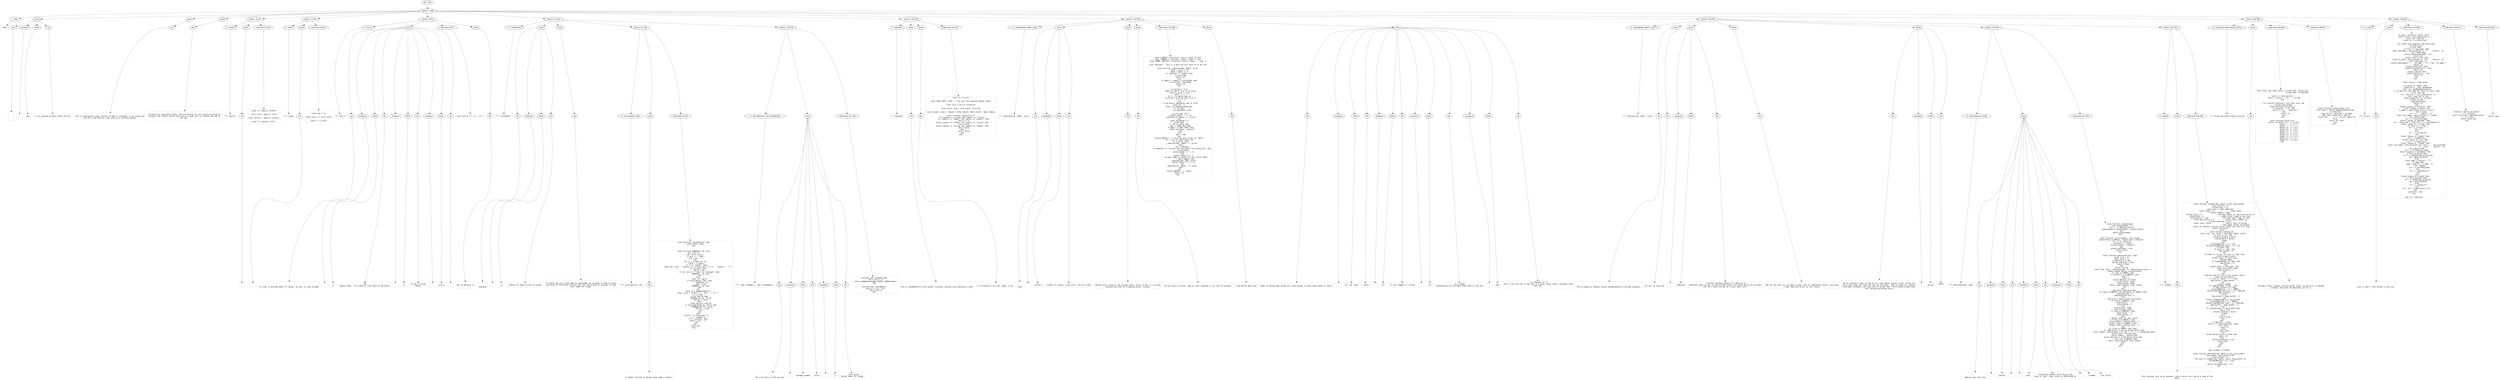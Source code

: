 digraph lpegNode {

node [fontname=Helvetica]
edge [style=dashed]

doc_0 [label="doc - 624"]


doc_0 -> { section_1}
{rank=same; section_1}

section_1 [label="section: 1-508"]


// END RANK doc_0

section_1 -> { header_2 prose_3 prose_4 prose_5 section_6 section_7 section_8 section_9 section_10 section_11 section_12 section_13 section_14}
{rank=same; header_2 prose_3 prose_4 prose_5 section_6 section_7 section_8 section_9 section_10 section_11 section_12 section_13 section_14}

header_2 [label="1 : Repr"]

prose_3 [label="prose"]

prose_4 [label="prose"]

prose_5 [label="prose"]

section_6 [label="section: 14-26"]

section_7 [label="section: 27-38"]

section_8 [label="section: 39-51"]

section_9 [label="section: 52-118"]

section_10 [label="section: 136-169"]

section_11 [label="section: 170-258"]

section_12 [label="section: 259-354"]

section_13 [label="section: 458-508"]

section_14 [label="section: 509-624"]


// END RANK section_1

header_2 -> leaf_15
leaf_15  [color=Gray,shape=rectangle,fontname=Inconsolata,label="* Repr"]
// END RANK header_2

prose_3 -> { raw_16 prespace_17 literal_18 raw_19}
{rank=same; raw_16 prespace_17 literal_18 raw_19}

raw_16 [label="raw"]

prespace_17 [label="prespace"]

literal_18 [label="literal"]

raw_19 [label="raw"]


// END RANK prose_3

raw_16 -> leaf_20
leaf_20  [color=Gray,shape=rectangle,fontname=Inconsolata,label="


 "]
// END RANK raw_16

prespace_17 -> leaf_21
leaf_21  [color=Gray,shape=rectangle,fontname=Inconsolata,label=" "]
// END RANK prespace_17

literal_18 -> leaf_22
leaf_22  [color=Gray,shape=rectangle,fontname=Inconsolata,label="repr"]
// END RANK literal_18

raw_19 -> leaf_23
leaf_23  [color=Gray,shape=rectangle,fontname=Inconsolata,label=" is our general-purpose pretty-printer.
"]
// END RANK raw_19

prose_4 -> { raw_24}
{rank=same; raw_24}

raw_24 [label="raw"]


// END RANK prose_4

raw_24 -> leaf_25
leaf_25  [color=Gray,shape=rectangle,fontname=Inconsolata,label="
This is undergoing a huge refactor to make it iterable, so it yields one
line at a time and won't get hung up on enormous tables.
"]
// END RANK raw_24

prose_5 -> { raw_26}
{rank=same; raw_26}

raw_26 [label="raw"]


// END RANK prose_5

raw_26 -> leaf_27
leaf_27  [color=Gray,shape=rectangle,fontname=Inconsolata,label="
Currently we yield most things, and are working our way toward providing an
iterator that itself returns one line at a time until it reaches the end of
the repr.

"]
// END RANK raw_26

section_6 -> { header_28 prose_29 codeblock_30}
{rank=same; header_28 prose_29 codeblock_30}

header_28 [label="4 : imports"]

prose_29 [label="prose"]

codeblock_30 [label="code block 16-24"]


// END RANK section_6

header_28 -> leaf_31
leaf_31  [color=Gray,shape=rectangle,fontname=Inconsolata,label="**** imports"]
// END RANK header_28

prose_29 -> { raw_32}
{rank=same; raw_32}

raw_32 [label="raw"]


// END RANK prose_29

raw_32 -> leaf_33
leaf_33  [color=Gray,shape=rectangle,fontname=Inconsolata,label="
"]
// END RANK raw_32

codeblock_30 -> leaf_34
leaf_34  [color=Gray,shape=rectangle,fontname=Inconsolata,label="local a = require \"anterm\"

local core = require \"core\"

local reflect = require \"reflect\"

local C = require \"color\""]
// END RANK codeblock_30

section_7 -> { header_35 prose_36 codeblock_37}
{rank=same; header_35 prose_36 codeblock_37}

header_35 [label="4 : setup"]

prose_36 [label="prose"]

codeblock_37 [label="code block 29-36"]


// END RANK section_7

header_35 -> leaf_38
leaf_38  [color=Gray,shape=rectangle,fontname=Inconsolata,label="**** setup"]
// END RANK header_35

prose_36 -> { raw_39}
{rank=same; raw_39}

raw_39 [label="raw"]


// END RANK prose_36

raw_39 -> leaf_40
leaf_40  [color=Gray,shape=rectangle,fontname=Inconsolata,label="
"]
// END RANK raw_39

codeblock_37 -> leaf_41
leaf_41  [color=Gray,shape=rectangle,fontname=Inconsolata,label="
local repr = {}

local hints = C.color.hints

local c = C.color"]
// END RANK codeblock_37

section_8 -> { header_42 prose_43 codeblock_44 prose_45}
{rank=same; header_42 prose_43 codeblock_44 prose_45}

header_42 [label="3 : anti_G"]

prose_43 [label="prose"]

codeblock_44 [label="code block 45-47"]

prose_45 [label="prose"]


// END RANK section_8

header_42 -> leaf_46
leaf_46  [color=Gray,shape=rectangle,fontname=Inconsolata,label="*** anti_G"]
// END RANK header_42

prose_43 -> { raw_47 prespace_48 literal_49 raw_50 prespace_51 literal_52 raw_53 prespace_54 literal_55 raw_56}
{rank=same; raw_47 prespace_48 literal_49 raw_50 prespace_51 literal_52 raw_53 prespace_54 literal_55 raw_56}

raw_47 [label="raw"]

prespace_48 [label="prespace"]

literal_49 [label="literal"]

raw_50 [label="raw"]

prespace_51 [label="prespace"]

literal_52 [label="literal"]

raw_53 [label="raw"]

prespace_54 [label="prespace"]

literal_55 [label="literal"]

raw_56 [label="raw"]


// END RANK prose_43

raw_47 -> leaf_57
leaf_57  [color=Gray,shape=rectangle,fontname=Inconsolata,label="

In order to provide names for values, we want to trawl through"]
// END RANK raw_47

prespace_48 -> leaf_58
leaf_58  [color=Gray,shape=rectangle,fontname=Inconsolata,label=" "]
// END RANK prespace_48

literal_49 -> leaf_59
leaf_59  [color=Gray,shape=rectangle,fontname=Inconsolata,label="_G"]
// END RANK literal_49

raw_50 -> leaf_60
leaf_60  [color=Gray,shape=rectangle,fontname=Inconsolata,label=" and
acquire them.  This table is from value to key where"]
// END RANK raw_50

prespace_51 -> leaf_61
leaf_61  [color=Gray,shape=rectangle,fontname=Inconsolata,label=" "]
// END RANK prespace_51

literal_52 -> leaf_62
leaf_62  [color=Gray,shape=rectangle,fontname=Inconsolata,label="_G"]
// END RANK literal_52

raw_53 -> leaf_63
leaf_63  [color=Gray,shape=rectangle,fontname=Inconsolata,label=" is key to value,
hence,"]
// END RANK raw_53

prespace_54 -> leaf_64
leaf_64  [color=Gray,shape=rectangle,fontname=Inconsolata,label=" "]
// END RANK prespace_54

literal_55 -> leaf_65
leaf_65  [color=Gray,shape=rectangle,fontname=Inconsolata,label="anti_G"]
// END RANK literal_55

raw_56 -> leaf_66
leaf_66  [color=Gray,shape=rectangle,fontname=Inconsolata,label=".
"]
// END RANK raw_56

codeblock_44 -> leaf_67
leaf_67  [color=Gray,shape=rectangle,fontname=Inconsolata,label="local anti_G = { _G = \"_G\" }"]
// END RANK codeblock_44

prose_45 -> { raw_68}
{rank=same; raw_68}

raw_68 [label="raw"]


// END RANK prose_45

raw_68 -> leaf_69
leaf_69  [color=Gray,shape=rectangle,fontname=Inconsolata,label="
Now to populate it:

"]
// END RANK raw_68

section_9 -> { header_70 prose_71 prose_72 section_73 section_74}
{rank=same; header_70 prose_71 prose_72 section_73 section_74}

header_70 [label="3 : C.allNames()"]

prose_71 [label="prose"]

prose_72 [label="prose"]

section_73 [label="section: 61-118"]

section_74 [label="section: 119-135"]


// END RANK section_9

header_70 -> leaf_75
leaf_75  [color=Gray,shape=rectangle,fontname=Inconsolata,label="*** C.allNames()"]
// END RANK header_70

prose_71 -> { raw_76 prespace_77 literal_78 raw_79}
{rank=same; raw_76 prespace_77 literal_78 raw_79}

raw_76 [label="raw"]

prespace_77 [label="prespace"]

literal_78 [label="literal"]

raw_79 [label="raw"]


// END RANK prose_71

raw_76 -> leaf_80
leaf_80  [color=Gray,shape=rectangle,fontname=Inconsolata,label="

Ransacks"]
// END RANK raw_76

prespace_77 -> leaf_81
leaf_81  [color=Gray,shape=rectangle,fontname=Inconsolata,label=" "]
// END RANK prespace_77

literal_78 -> leaf_82
leaf_82  [color=Gray,shape=rectangle,fontname=Inconsolata,label="_G"]
// END RANK literal_78

raw_79 -> leaf_83
leaf_83  [color=Gray,shape=rectangle,fontname=Inconsolata,label=" looking for names to put on things.
"]
// END RANK raw_79

prose_72 -> { raw_84}
{rank=same; raw_84}

raw_84 [label="raw"]


// END RANK prose_72

raw_84 -> leaf_85
leaf_85  [color=Gray,shape=rectangle,fontname=Inconsolata,label="
To really dig out a good name for metatables we're going to need to write
some kind of reflection function that will dig around in upvalues to find
local names for things.

"]
// END RANK raw_84

section_73 -> { header_86 prose_87 codeblock_88}
{rank=same; header_86 prose_87 codeblock_88}

header_86 [label="4 : tie_break(old, new)"]

prose_87 [label="prose"]

codeblock_88 [label="code block 65-116"]


// END RANK section_73

header_86 -> leaf_89
leaf_89  [color=Gray,shape=rectangle,fontname=Inconsolata,label="**** tie_break(old, new)"]
// END RANK header_86

prose_87 -> { raw_90}
{rank=same; raw_90}

raw_90 [label="raw"]


// END RANK prose_87

raw_90 -> leaf_91
leaf_91  [color=Gray,shape=rectangle,fontname=Inconsolata,label="

A helper function to decide which name is better.
"]
// END RANK raw_90

codeblock_88 -> leaf_92
leaf_92  [color=Gray,shape=rectangle,fontname=Inconsolata,label="local function tie_break(old, new)
   return #old > #new
end


local function addName(t, aG, pre)
   pre = pre or \"\"
   aG = aG or anti_G
   if pre ~= \"\" then
      pre = pre .. \".\"
   end
   for k, v in pairs(t) do
      local T = type(v)
      if (T == \"table\") then
         local key = pre .. (type(k) == \"string\" and k or \"<\" .. type(k) .. \">\")
         if not aG[v] then
            aG[v] = key
            if not (pre == \"\" and k == \"package\") then
               addName(v, aG, key)
            end
         else
            local kv = aG[v]
            if tie_break(kv, key) then
               -- quadradic lol
               aG[v] = key
               addName(v, aG, key)
            end
         end
         local _M = getmetatable(v)
         local _M_id = _M and \"⟨\" .. key.. \"⟩\" or \"\"
         if _M then
            if not aG[_M] then
               addName(_M, aG, _M_id)
               aG[_M] = _M_id
            else
               local aG_M_id = aG[_M]
               if tie_break(aG_M_id, _M_id) then
                  addName(_M, aG, _M_id)
                  aG[_M] = _M_id
               end
            end
         end
      elseif T == \"function\" or
         T == \"thread\" or
         T == \"userdata\" then
         aG[v] = pre .. k
      end
   end
   return aG
end"]
// END RANK codeblock_88

section_74 -> { header_93 prose_94 codeblock_95}
{rank=same; header_93 prose_94 codeblock_95}

header_93 [label="4 : repr.allNames(), repr.clearNames()"]

prose_94 [label="prose"]

codeblock_95 [label="code block 124-134"]


// END RANK section_74

header_93 -> leaf_96
leaf_96  [color=Gray,shape=rectangle,fontname=Inconsolata,label="**** repr.allNames(), repr.clearNames()"]
// END RANK header_93

prose_94 -> { raw_97 prespace_98 literal_99 raw_100 prespace_101 literal_102 raw_103}
{rank=same; raw_97 prespace_98 literal_99 raw_100 prespace_101 literal_102 raw_103}

raw_97 [label="raw"]

prespace_98 [label="prespace"]

literal_99 [label="literal"]

raw_100 [label="raw"]

prespace_101 [label="prespace"]

literal_102 [label="literal"]

raw_103 [label="raw"]


// END RANK prose_94

raw_97 -> leaf_104
leaf_104  [color=Gray,shape=rectangle,fontname=Inconsolata,label="

The trick here is that we scan"]
// END RANK raw_97

prespace_98 -> leaf_105
leaf_105  [color=Gray,shape=rectangle,fontname=Inconsolata,label=" "]
// END RANK prespace_98

literal_99 -> leaf_106
leaf_106  [color=Gray,shape=rectangle,fontname=Inconsolata,label="package.loaded"]
// END RANK literal_99

raw_100 -> leaf_107
leaf_107  [color=Gray,shape=rectangle,fontname=Inconsolata,label=" after"]
// END RANK raw_100

prespace_101 -> leaf_108
leaf_108  [color=Gray,shape=rectangle,fontname=Inconsolata,label=" "]
// END RANK prespace_101

literal_102 -> leaf_109
leaf_109  [color=Gray,shape=rectangle,fontname=Inconsolata,label="_G"]
// END RANK literal_102

raw_103 -> leaf_110
leaf_110  [color=Gray,shape=rectangle,fontname=Inconsolata,label=", which gives
better names for things.
"]
// END RANK raw_103

codeblock_95 -> leaf_111
leaf_111  [color=Gray,shape=rectangle,fontname=Inconsolata,label="function repr.allNames(tab)
   tab = tab or _G
   return addName(package.loaded, addName(tab))
end

function repr.clearNames()
   anti_G = {_G = \"_G\"}
   return anti_G
end"]
// END RANK codeblock_95

section_10 -> { header_112 prose_113 prose_114 codeblock_115}
{rank=same; header_112 prose_113 prose_114 codeblock_115}

header_112 [label="3 : tabulator"]

prose_113 [label="prose"]

prose_114 [label="prose"]

codeblock_115 [label="code block 144-167"]


// END RANK section_10

header_112 -> leaf_116
leaf_116  [color=Gray,shape=rectangle,fontname=Inconsolata,label="*** tabulator"]
// END RANK header_112

prose_113 -> { raw_117}
{rank=same; raw_117}

raw_117 [label="raw"]


// END RANK prose_113

raw_117 -> leaf_118
leaf_118  [color=Gray,shape=rectangle,fontname=Inconsolata,label="

This is fundamentally [[Tim Caswell's][https://github.com/creationix]] code.
"]
// END RANK raw_117

prose_114 -> { raw_119}
{rank=same; raw_119}

raw_119 [label="raw"]


// END RANK prose_114

raw_119 -> leaf_120
leaf_120  [color=Gray,shape=rectangle,fontname=Inconsolata,label="
I've dressed it up a bit. Okay, a lot.
"]
// END RANK raw_119

codeblock_115 -> leaf_121
leaf_121  [color=Gray,shape=rectangle,fontname=Inconsolata,label="local ts, ts_coro

local SORT_LIMIT = 500  -- This won't be necessary #todo remove

local coro = coro or coroutine

local yield, wrap = coro.yield, coro.wrap

local concat, insert, remove = table.concat, table.insert, table.remove

local function _keysort(a, b)
   if (type(a) == \"string\" and type(b) == \"string\")
      or (type(a) == \"number\" and type(b) == \"number\") then
      return a < b
   elseif type(a) == \"number\" and type(b) == \"string\" then
      return true
   elseif type(a) == \"string\" and type(b) == \"number\" then
      return false
   else
      return false
   end
end"]
// END RANK codeblock_115

section_11 -> { header_122 prose_123 prose_124 prose_125 codeblock_126 prose_127 prose_128}
{rank=same; header_122 prose_123 prose_124 prose_125 codeblock_126 prose_127 prose_128}

header_122 [label="3 : _tabulate(tab, depth, cycle)"]

prose_123 [label="prose"]

prose_124 [label="prose"]

prose_125 [label="prose"]

codeblock_126 [label="code block 179-248"]

prose_127 [label="prose"]

prose_128 [label="prose"]


// END RANK section_11

header_122 -> leaf_129
leaf_129  [color=Gray,shape=rectangle,fontname=Inconsolata,label="*** _tabulate(tab, depth, cycle)"]
// END RANK header_122

prose_123 -> { raw_130 prespace_131 literal_132 raw_133}
{rank=same; raw_130 prespace_131 literal_132 raw_133}

raw_130 [label="raw"]

prespace_131 [label="prespace"]

literal_132 [label="literal"]

raw_133 [label="raw"]


// END RANK prose_123

raw_130 -> leaf_134
leaf_134  [color=Gray,shape=rectangle,fontname=Inconsolata,label="

This"]
// END RANK raw_130

prespace_131 -> leaf_135
leaf_135  [color=Gray,shape=rectangle,fontname=Inconsolata,label=" "]
// END RANK prespace_131

literal_132 -> leaf_136
leaf_136  [color=Gray,shape=rectangle,fontname=Inconsolata,label="yield()s"]
// END RANK literal_132

raw_133 -> leaf_137
leaf_137  [color=Gray,shape=rectangle,fontname=Inconsolata,label=" pieces of a table, recursively, one at a time.
"]
// END RANK raw_133

prose_124 -> { raw_138}
{rank=same; raw_138}

raw_138 [label="raw"]


// END RANK prose_124

raw_138 -> leaf_139
leaf_139  [color=Gray,shape=rectangle,fontname=Inconsolata,label="
Second return value is the printed width, third, if any, is a string
representing what we're opening and/or closing.
"]
// END RANK raw_138

prose_125 -> { raw_140}
{rank=same; raw_140}

raw_140 [label="raw"]


// END RANK prose_125

raw_140 -> leaf_141
leaf_141  [color=Gray,shape=rectangle,fontname=Inconsolata,label="
At this point it works, time to start breaking it out into an iterator.
"]
// END RANK raw_140

codeblock_126 -> leaf_142
leaf_142  [color=Gray,shape=rectangle,fontname=Inconsolata,label="local O_BRACE = function() return c.base \"{\" end
local C_BRACE = function() return c.base \"}\" end
local COMMA, COM_LEN = function() return c.base \", \" end, 2

local tabulate -- this is a mess but will have to do for now

local function _tabulate(tab, depth, cycle)
   cycle = cycle or {}
   depth = depth or 0
   if type(tab) ~= \"table\" then
      ts_coro(tab)
      return nil
   end
   if depth > C.depth or cycle[tab] then
      ts_coro(tab, \"tab_name\")
      return nil
   end

   cycle[tab] = true
   -- Check to see if this is an array
   local is_array = true
   local i = 1
   for k,_ in pairs(tab) do
      is_array = is_array and (k == i)
      i = i + 1
   end
   -- if we have a metatable, get it first
   local mt = \"\"
   local _M = getmetatable(tab)
   if _M then
      -- fix metatable stuff

      ts_coro(tab, \"mt\")
      yield(c.base(\" = \"), 3)
      _tabulate(_M, depth + 1, cycle)
   end
   local estimated = 0
   local keys
   if not is_array then
      keys = table.keys(tab)
      if #keys <= SORT_LIMIT then
         table.sort(keys, _keysort)
      end
   else
      keys = tab
   end
   yield(O_BRACE(), 1, (is_array and \"array\" or \"map\"))
   for j, key in ipairs(keys) do
      if is_array then
         _tabulate(key, depth + 1, cycle)
      else
         val = tab[key]
         if type(key) == \"string\" and key:find(\"^[%a_][%a%d_]*$\") then
            ts_coro(key)
            yield(c.base(\" = \"), 3)
         else
            yield(c.base(\"[\"), 1)
               -- we want names or hashes for any lvalue table,
               -- 100 triggers this
            _tabulate(key, 100, cycle)
            yield(c.base(\"] = \"), 4)
         end
         _tabulate(val, depth + 1, cycle)
      end
   end
   yield(C_BRACE(), 1, \"end\")
   return nil
end"]
// END RANK codeblock_126

prose_127 -> { raw_143}
{rank=same; raw_143}

raw_143 [label="raw"]


// END RANK prose_127

raw_143 -> leaf_144
leaf_144  [color=Gray,shape=rectangle,fontname=Inconsolata,label="
line-buffer goes here
"]
// END RANK raw_143

prose_128 -> { raw_145 prespace_146 literal_147 raw_148 prespace_149 literal_150 raw_151 prespace_152 literal_153 raw_154 prespace_155 literal_156 raw_157}
{rank=same; raw_145 prespace_146 literal_147 raw_148 prespace_149 literal_150 raw_151 prespace_152 literal_153 raw_154 prespace_155 literal_156 raw_157}

raw_145 [label="raw"]

prespace_146 [label="prespace"]

literal_147 [label="literal"]

raw_148 [label="raw"]

prespace_149 [label="prespace"]

literal_150 [label="literal"]

raw_151 [label="raw"]

prespace_152 [label="prespace"]

literal_153 [label="literal"]

raw_154 [label="raw"]

prespace_155 [label="prespace"]

literal_156 [label="literal"]

raw_157 [label="raw"]


// END RANK prose_128

raw_145 -> leaf_158
leaf_158  [color=Gray,shape=rectangle,fontname=Inconsolata,label="
needs to decide when things are 'wide enough' so each yield needs to return"]
// END RANK raw_145

prespace_146 -> leaf_159
leaf_159  [color=Gray,shape=rectangle,fontname=Inconsolata,label=""]
// END RANK prespace_146

literal_147 -> leaf_160
leaf_160  [color=Gray,shape=rectangle,fontname=Inconsolata,label="str, len, done"]
// END RANK literal_147

raw_148 -> leaf_161
leaf_161  [color=Gray,shape=rectangle,fontname=Inconsolata,label=", where"]
// END RANK raw_148

prespace_149 -> leaf_162
leaf_162  [color=Gray,shape=rectangle,fontname=Inconsolata,label=" "]
// END RANK prespace_149

literal_150 -> leaf_163
leaf_163  [color=Gray,shape=rectangle,fontname=Inconsolata,label="str"]
// END RANK literal_150

raw_151 -> leaf_164
leaf_164  [color=Gray,shape=rectangle,fontname=Inconsolata,label=" is the fragment of string,"]
// END RANK raw_151

prespace_152 -> leaf_165
leaf_165  [color=Gray,shape=rectangle,fontname=Inconsolata,label=" "]
// END RANK prespace_152

literal_153 -> leaf_166
leaf_166  [color=Gray,shape=rectangle,fontname=Inconsolata,label="len"]
// END RANK literal_153

raw_154 -> leaf_167
leaf_167  [color=Gray,shape=rectangle,fontname=Inconsolata,label=" is a number
representing its printable width (don't @ me) and"]
// END RANK raw_154

prespace_155 -> leaf_168
leaf_168  [color=Gray,shape=rectangle,fontname=Inconsolata,label=" "]
// END RANK prespace_155

literal_156 -> leaf_169
leaf_169  [color=Gray,shape=rectangle,fontname=Inconsolata,label="done"]
// END RANK literal_156

raw_157 -> leaf_170
leaf_170  [color=Gray,shape=rectangle,fontname=Inconsolata,label=" is a boolean for if
this is the last bit of the repr of a given thing. Table, userdata, what
have you.

"]
// END RANK raw_157

section_12 -> { header_171 prose_172 prose_173 prose_174 prose_175 section_176 section_177}
{rank=same; header_171 prose_172 prose_173 prose_174 prose_175 section_176 section_177}

header_171 [label="3 : tabulate(tab, depth, cycle)"]

prose_172 [label="prose"]

prose_173 [label="prose"]

prose_174 [label="prose"]

prose_175 [label="prose"]

section_176 [label="section: 276-354"]

section_177 [label="section: 355-457"]


// END RANK section_12

header_171 -> leaf_178
leaf_178  [color=Gray,shape=rectangle,fontname=Inconsolata,label="*** tabulate(tab, depth, cycle)"]
// END RANK header_171

prose_172 -> { raw_179}
{rank=same; raw_179}

raw_179 [label="raw"]


// END RANK prose_172

raw_179 -> leaf_180
leaf_180  [color=Gray,shape=rectangle,fontname=Inconsolata,label="

This is going to undergo several metamorpheses as we make progress.
"]
// END RANK raw_179

prose_173 -> { raw_181 prespace_182 literal_183 raw_184}
{rank=same; raw_181 prespace_182 literal_183 raw_184}

raw_181 [label="raw"]

prespace_182 [label="prespace"]

literal_183 [label="literal"]

raw_184 [label="raw"]


// END RANK prose_173

raw_181 -> leaf_185
leaf_185  [color=Gray,shape=rectangle,fontname=Inconsolata,label="
For now, we have the"]
// END RANK raw_181

prespace_182 -> leaf_186
leaf_186  [color=Gray,shape=rectangle,fontname=Inconsolata,label=" "]
// END RANK prespace_182

literal_183 -> leaf_187
leaf_187  [color=Gray,shape=rectangle,fontname=Inconsolata,label="_tabulate"]
// END RANK literal_183

raw_184 -> leaf_188
leaf_188  [color=Gray,shape=rectangle,fontname=Inconsolata,label=" function yielding pieces of a table as it
generates them, as well as the printed length (not valid across all Unicode,
but let's shave one yak at a time, shall we?).
"]
// END RANK raw_184

prose_174 -> { raw_189}
{rank=same; raw_189}

raw_189 [label="raw"]


// END RANK prose_174

raw_189 -> leaf_190
leaf_190  [color=Gray,shape=rectangle,fontname=Inconsolata,label="
Now for the real fun: we need to keep track of indentation levels, and break
'long' maps and arrays up into chunks.
"]
// END RANK raw_189

prose_175 -> { raw_191 prespace_192 literal_193 raw_194}
{rank=same; raw_191 prespace_192 literal_193 raw_194}

raw_191 [label="raw"]

prespace_192 [label="prespace"]

literal_193 [label="literal"]

raw_194 [label="raw"]


// END RANK prose_175

raw_191 -> leaf_195
leaf_195  [color=Gray,shape=rectangle,fontname=Inconsolata,label="
We're yielding a \"map\" string for k/v type tables and an \"array\" string for
array-type, and just \"end\" for the end of either.  What we need is a classic
push-down automaton, and some kind of buffer that's more sophisticated than
just tossing everything into a"]
// END RANK raw_191

prespace_192 -> leaf_196
leaf_196  [color=Gray,shape=rectangle,fontname=Inconsolata,label=" "]
// END RANK prespace_192

literal_193 -> leaf_197
leaf_197  [color=Gray,shape=rectangle,fontname=Inconsolata,label="phrase"]
// END RANK literal_193

raw_194 -> leaf_198
leaf_198  [color=Gray,shape=rectangle,fontname=Inconsolata,label=" table.

"]
// END RANK raw_194

section_176 -> { header_199 prose_200 codeblock_201}
{rank=same; header_199 prose_200 codeblock_201}

header_199 [label="4 : oneLine(phrase, long)"]

prose_200 [label="prose"]

codeblock_201 [label="code block 281-353"]


// END RANK section_176

header_199 -> leaf_202
leaf_202  [color=Gray,shape=rectangle,fontname=Inconsolata,label="**** oneLine(phrase, long)"]
// END RANK header_199

prose_200 -> { raw_203 prespace_204 literal_205 raw_206 prespace_207 literal_208 raw_209 prespace_210 literal_211 raw_212}
{rank=same; raw_203 prespace_204 literal_205 raw_206 prespace_207 literal_208 raw_209 prespace_210 literal_211 raw_212}

raw_203 [label="raw"]

prespace_204 [label="prespace"]

literal_205 [label="literal"]

raw_206 [label="raw"]

prespace_207 [label="prespace"]

literal_208 [label="literal"]

raw_209 [label="raw"]

prespace_210 [label="prespace"]

literal_211 [label="literal"]

raw_212 [label="raw"]


// END RANK prose_200

raw_203 -> leaf_213
leaf_213  [color=Gray,shape=rectangle,fontname=Inconsolata,label="

Returns one line from"]
// END RANK raw_203

prespace_204 -> leaf_214
leaf_214  [color=Gray,shape=rectangle,fontname=Inconsolata,label=" "]
// END RANK prespace_204

literal_205 -> leaf_215
leaf_215  [color=Gray,shape=rectangle,fontname=Inconsolata,label="phrase"]
// END RANK literal_205

raw_206 -> leaf_216
leaf_216  [color=Gray,shape=rectangle,fontname=Inconsolata,label="."]
// END RANK raw_206

prespace_207 -> leaf_217
leaf_217  [color=Gray,shape=rectangle,fontname=Inconsolata,label=" "]
// END RANK prespace_207

literal_208 -> leaf_218
leaf_218  [color=Gray,shape=rectangle,fontname=Inconsolata,label="long"]
// END RANK literal_208

raw_209 -> leaf_219
leaf_219  [color=Gray,shape=rectangle,fontname=Inconsolata,label=" determines whether we're doing long
lines or short lines, which is determined by"]
// END RANK raw_209

prespace_210 -> leaf_220
leaf_220  [color=Gray,shape=rectangle,fontname=Inconsolata,label=" "]
// END RANK prespace_210

literal_211 -> leaf_221
leaf_221  [color=Gray,shape=rectangle,fontname=Inconsolata,label="lineGen"]
// END RANK literal_211

raw_212 -> leaf_222
leaf_222  [color=Gray,shape=rectangle,fontname=Inconsolata,label=", the caller.
"]
// END RANK raw_212

codeblock_201 -> leaf_223
leaf_223  [color=Gray,shape=rectangle,fontname=Inconsolata,label="local function _disp(phrase)
   local displacement = 0
   for i = 1, #phrase.disp do
      displacement = displacement + phrase.disp[i]
   end
   return displacement
end

local function _spill(phrase, line, disps)
   assert(#line == #disps, \"#line must == #disps\")
   for i = 0, #line do
      phrase[i] = line[i]
      phrase.disp[i] = disps[i]
   end
   phrase.yielding = true
   return false
end

local function oneLine(phrase, long)
   local line = {}
   local disps = {}
   if #phrase == 0 then
      phrase.yielding = true
      return false
   end
   while true do
      local frag, disp = remove(phrase, 1), remove(phrase.disp, 1)
      -- remove commas before closing braces
      if frag == COMMA() then
         if phrase[1] == C_BRACE() then
            frag = \"\"
            disp = 0
         elseif #phrase == 0 then
            insert(line, frag)
            insert(disps, disp)
            return _spill(phrase, line, disps)
         end
      end
      -- and after opening braces
      if frag == O_BRACE() and phrase[1] == COMMA() then
         remove(phrase, 1)
         remove(phrase.disp, 1)
      end
      -- pad with a space inside the braces
      if frag == C_BRACE() then
         insert(line, \" \")
         insert(disps, 1)
      end
      insert(line, frag)
      insert(disps, disp)
      if frag == O_BRACE() then
         insert(line, \" \")
         insert(disps, 1)
      end
      -- adjust stack for next round
      if frag == O_BRACE() then
         phrase.level = phrase.level + 1
      elseif frag == C_BRACE() then
         phrase.level = phrase.level - 1
      end
      if (frag == COMMA() and long)
         or (#phrase == 0 and not phrase.more) then
         local indent = phrase.dent == 0 and \"\" or (\"  \"):rep(phrase.dent)
         phrase.dent = phrase.level
         return indent.. concat(line)
      elseif #phrase == 0 and phrase.more then
         -- spill our fragments back
         return _spill(phrase, line, disps)
      end
   end
end"]
// END RANK codeblock_201

section_177 -> { header_224 prose_225 codeblock_226}
{rank=same; header_224 prose_225 codeblock_226}

header_224 [label="4 : lineGen"]

prose_225 [label="prose"]

codeblock_226 [label="code block 360-455"]


// END RANK section_177

header_224 -> leaf_227
leaf_227  [color=Gray,shape=rectangle,fontname=Inconsolata,label="**** lineGen"]
// END RANK header_224

prose_225 -> { raw_228}
{rank=same; raw_228}

raw_228 [label="raw"]


// END RANK prose_225

raw_228 -> leaf_229
leaf_229  [color=Gray,shape=rectangle,fontname=Inconsolata,label="

This function sets up an iterator, which returns one line at a time of the
table.
"]
// END RANK raw_228

codeblock_226 -> leaf_230
leaf_230  [color=Gray,shape=rectangle,fontname=Inconsolata,label="local function lineGen(tab, depth, cycle, disp_width)
   local phrase = {}
   phrase.disp = {}
   local iter = wrap(_tabulate)
   local stage = {}              -- stage stack
   phrase.stage = stage
   phrase.level = 0              -- how many levels of recursion are we on
   phrase.dent = 0               -- indent level (lags by one line)
   phrase.more = true            -- are their more frags to come
   local map_counter = 0         -- counts where commas go
   phrase.yielding = true
   local long = false            -- long or short printing
                                 -- todo maybe attach to phrase?
   -- return an iterator function which yields one line at a time.
   return function()
      ::start::
      while phrase.yielding do
         local line, len, event = iter(tab, depth, cycle)
         if line == nil then
            phrase.yielding = false
            phrase.more = false
            break
         end
         phrase[#phrase + 1] = line
         phrase.disp[#phrase.disp + 1] = len
         if event then
            if event == \"map\" then
               map_counter = 0
            end
            if event == \"array\" or event == \"map\" then
               insert(stage, event)
            elseif event == \"end\" then
               remove(stage)
               if stage[#stage] == \"map\" then
                  map_counter = 3
               end
            elseif event == \"mt_name\" then
               -- gotta drop that comma
               map_counter = 1
            end
         end
         -- special-case for non-string values, which
         -- yield an extra piece
         if line == c.base(\"] = \") then
            map_counter = map_counter - 1
         end
         -- insert commas
         if stage[#stage] ==\"map\"  then
            if map_counter == 3 then
               phrase[#phrase + 1] = COMMA()
               phrase.disp[#phrase.disp + 1] = COM_LEN
               map_counter = 1
            else
               map_counter = map_counter + 1
            end
         elseif stage[#stage] == \"array\"then
            phrase[#phrase + 1] = COMMA()
            phrase.disp[#phrase.disp + 1] = COM_LEN
            map_counter = map_counter + 1
         end
         if _disp(phrase) >= disp_width then
            long = true
            phrase.yielding = false
            break
         else
            long = false
         end
      end
      if #phrase > 0 then
         local ln = oneLine(phrase, long)
         if ln then
            return ln
         else
            goto start
         end
      elseif phrase.more == false then
         return nil
      else
         phrase.yielding = true
         goto start
      end
   end
end

repr.lineGen = lineGen

local function tabulate(tab, depth, cycle, disp_width)
   disp_width = disp_width or 80
   local phrase = {}
   for line in lineGen(tab, depth, cycle, disp_width) do
      phrase[#phrase + 1] = line
   end
   return concat(phrase, \"\\n\")
end"]
// END RANK codeblock_226

section_13 -> { header_231 prose_232 codeblock_233 codeblock_234}
{rank=same; header_231 prose_232 codeblock_233 codeblock_234}

header_231 [label="3 : string and cdata pretty-printing"]

prose_232 [label="prose"]

codeblock_233 [label="code block 463-494"]

codeblock_234 [label="code block 496-507"]


// END RANK section_13

header_231 -> leaf_235
leaf_235  [color=Gray,shape=rectangle,fontname=Inconsolata,label="*** string and cdata pretty-printing"]
// END RANK header_231

prose_232 -> { raw_236}
{rank=same; raw_236}

raw_236 [label="raw"]


// END RANK prose_232

raw_236 -> leaf_237
leaf_237  [color=Gray,shape=rectangle,fontname=Inconsolata,label="

We make a small wrapper function which resets string color in between
escapes, then gsub the daylights out of it.
"]
// END RANK raw_236

codeblock_233 -> leaf_238
leaf_238  [color=Gray,shape=rectangle,fontname=Inconsolata,label="local find, sub, gsub, byte = string.find, string.sub,
                              string.gsub, string.byte

local e = function(str)
   return c.stresc .. str .. c.string
end

-- Turn control characters into their byte rep,
-- preserving escapes
local function ctrl_pr(str)
   if byte(str) ~= 27 then
      return e(\"\\\\\" .. byte(str))
   else
      return str
   end
end

local function scrub (str)
   return str:gsub(\"\\27\", e \"\\\\x1b\")
             :gsub('\"',  e '\\\\\"')
             :gsub(\"'\",  e \"\\\\'\")
             :gsub(\"\\a\", e \"\\\\a\")
             :gsub(\"\\b\", e \"\\\\b\")
             :gsub(\"\\f\", e \"\\\\f\")
             :gsub(\"\\n\", e \"\\\\n\")
             :gsub(\"\\r\", e \"\\\\r\")
             :gsub(\"\\t\", e \"\\\\t\")
             :gsub(\"\\v\", e \"\\\\v\")
             :gsub(\"%c\", ctrl_pr)
end"]
// END RANK codeblock_233

codeblock_234 -> leaf_239
leaf_239  [color=Gray,shape=rectangle,fontname=Inconsolata,label="local function c_data(value, str)
   local meta = reflect.getmetatable(value)
   if meta then
      local mt_str, meta_len = ts(meta)
      meta_len = meta_len or #mt_str
      return str .. \" = \" .. mt_str, meta_len
   else
      return str, #str
   end
end"]
// END RANK codeblock_234

section_14 -> { header_240 prose_241 codeblock_242 codeblock_243 codeblock_244}
{rank=same; header_240 prose_241 codeblock_242 codeblock_243 codeblock_244}

header_240 [label="3 : ts_coro"]

prose_241 [label="prose"]

codeblock_242 [label="code block 513-608"]

codeblock_243 [label="code block 610-617"]

codeblock_244 [label="code block 619-621"]


// END RANK section_14

header_240 -> leaf_245
leaf_245  [color=Gray,shape=rectangle,fontname=Inconsolata,label="*** ts_coro"]
// END RANK header_240

prose_241 -> { raw_246}
{rank=same; raw_246}

raw_246 [label="raw"]


// END RANK prose_241

raw_246 -> leaf_247
leaf_247  [color=Gray,shape=rectangle,fontname=Inconsolata,label="

Lots of small, nice things in this one.
"]
// END RANK raw_246

codeblock_242 -> leaf_248
leaf_248  [color=Gray,shape=rectangle,fontname=Inconsolata,label="ts_coro = function (value, hint)
   local strval = tostring(value) or \"\"
   local len = #strval
   local str = scrub(strval)

   -- For cases more specific than mere type,
   -- we have hints:
   if hint then
      if hint == \"tab_name\" then
         local tab_name = anti_G[value] or \"t:\" .. sub(str, -6)
         len = #tab_name
         yield(c.table(tab_name), len)
         return nil
      elseif hint == \"mt\" then
         local mt_name = anti_G[value] or \"mt:\" .. sub(str, -6)
         len = #mt_name + 2
         yield(c.metatable(\"⟨\" .. mt_name .. \"⟩\"), len, \"mt_name\")
         return nil
      elseif hints[hint] then
         yield(hints[hint](str), len)
         return nil
      elseif c[hint] then
         yield(c[hint](str), len)
         return nil
      end
   end

   local typica = type(value)

   if typica == \"table\" then
      -- check for a __repr metamethod
      local _M = getmetatable(value)
      if _M and _M.__repr and not (hint == \"raw\") then
         local repr_len
         str, repr_len  = _M.__repr(value, c)
         len = repr_len or len
         assert(type(str) == \"string\")
      elseif _M then
         _tabulate(value)
         return nil
      end
   elseif typica == \"function\" then
      local f_label = sub(str,11)
      f_label = sub(f_label,1,5) == \"built\"
                and f_label
                or \"f:\" .. sub(str, -6)
      local func_name = anti_G[value] or f_label
      len = #func_name
      str = c.func(func_name)
   elseif typica == \"boolean\" then
      str = value and c.truth(str) or c.falsehood(str)
   elseif typica == \"string\" then
      if value == \"\" then
         str = c.string('\"\"')
         len = 2
      else
         str = c.string(str)
      end
   elseif typica == \"number\" then
      str = c.number(str)
   elseif typica == \"nil\" then
      str = c.nilness(str)
   elseif typica == \"thread\" then
      local coro_name = anti_G[value] and \"coro:\" .. anti_G[value]
                                      or  \"coro:\" .. sub(str, -6)
      len = #coro_name
      str = c.thread(coro_name)
   elseif typica == \"userdata\" then
      if anti_G[value] then
         str = c.userdata(anti_G[value])
         len = #anti_G[value]
      else
         local name = find(str, \":\")
         if name then
            name = sub(str, 1, name - 1)
            len = #name
            str = c.userdata(name)
         else
            str = c.userdata(str)
         end
      end
   elseif typica == \"cdata\" then
      if anti_G[value] then
         str = c.cdata(anti_G[value])
         len = anti_G[value]
      else
         str = c.cdata(str)
      end
      str, len = c_data(value, str)
   end
   yield(str, len)
end

repr.ts = tabulate"]
// END RANK codeblock_242

codeblock_243 -> leaf_249
leaf_249  [color=Gray,shape=rectangle,fontname=Inconsolata,label="function repr.ts_bw(value)
   c = C.no_color
   local to_string = tabulate(value)
   c = C.color
   return to_string
end"]
// END RANK codeblock_243

codeblock_244 -> leaf_250
leaf_250  [color=Gray,shape=rectangle,fontname=Inconsolata,label="return repr"]
// END RANK codeblock_244


}
